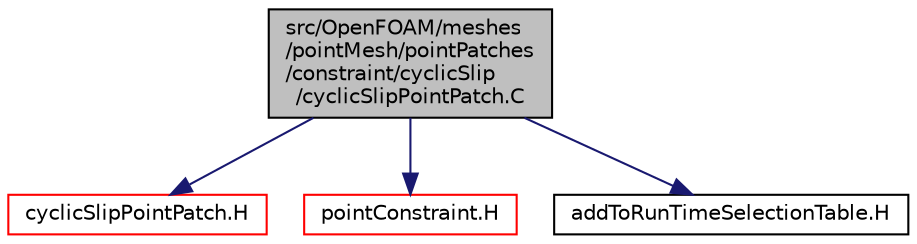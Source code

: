 digraph "src/OpenFOAM/meshes/pointMesh/pointPatches/constraint/cyclicSlip/cyclicSlipPointPatch.C"
{
  bgcolor="transparent";
  edge [fontname="Helvetica",fontsize="10",labelfontname="Helvetica",labelfontsize="10"];
  node [fontname="Helvetica",fontsize="10",shape=record];
  Node0 [label="src/OpenFOAM/meshes\l/pointMesh/pointPatches\l/constraint/cyclicSlip\l/cyclicSlipPointPatch.C",height=0.2,width=0.4,color="black", fillcolor="grey75", style="filled", fontcolor="black"];
  Node0 -> Node1 [color="midnightblue",fontsize="10",style="solid",fontname="Helvetica"];
  Node1 [label="cyclicSlipPointPatch.H",height=0.2,width=0.4,color="red",URL="$a12203.html"];
  Node0 -> Node199 [color="midnightblue",fontsize="10",style="solid",fontname="Helvetica"];
  Node199 [label="pointConstraint.H",height=0.2,width=0.4,color="red",URL="$a10853.html"];
  Node0 -> Node204 [color="midnightblue",fontsize="10",style="solid",fontname="Helvetica"];
  Node204 [label="addToRunTimeSelectionTable.H",height=0.2,width=0.4,color="black",URL="$a09989.html",tooltip="Macros for easy insertion into run-time selection tables. "];
}
